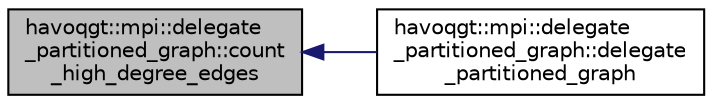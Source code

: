 digraph "havoqgt::mpi::delegate_partitioned_graph::count_high_degree_edges"
{
  edge [fontname="Helvetica",fontsize="10",labelfontname="Helvetica",labelfontsize="10"];
  node [fontname="Helvetica",fontsize="10",shape=record];
  rankdir="LR";
  Node1 [label="havoqgt::mpi::delegate\l_partitioned_graph::count\l_high_degree_edges",height=0.2,width=0.4,color="black", fillcolor="grey75", style="filled", fontcolor="black"];
  Node1 -> Node2 [dir="back",color="midnightblue",fontsize="10",style="solid",fontname="Helvetica"];
  Node2 [label="havoqgt::mpi::delegate\l_partitioned_graph::delegate\l_partitioned_graph",height=0.2,width=0.4,color="black", fillcolor="white", style="filled",URL="$classhavoqgt_1_1mpi_1_1delegate__partitioned__graph.html#add0f19ff2279c6f442a1f6f6dc746e3e",tooltip="Constructor that initializes given and unsorted sequence of edges. "];
}
